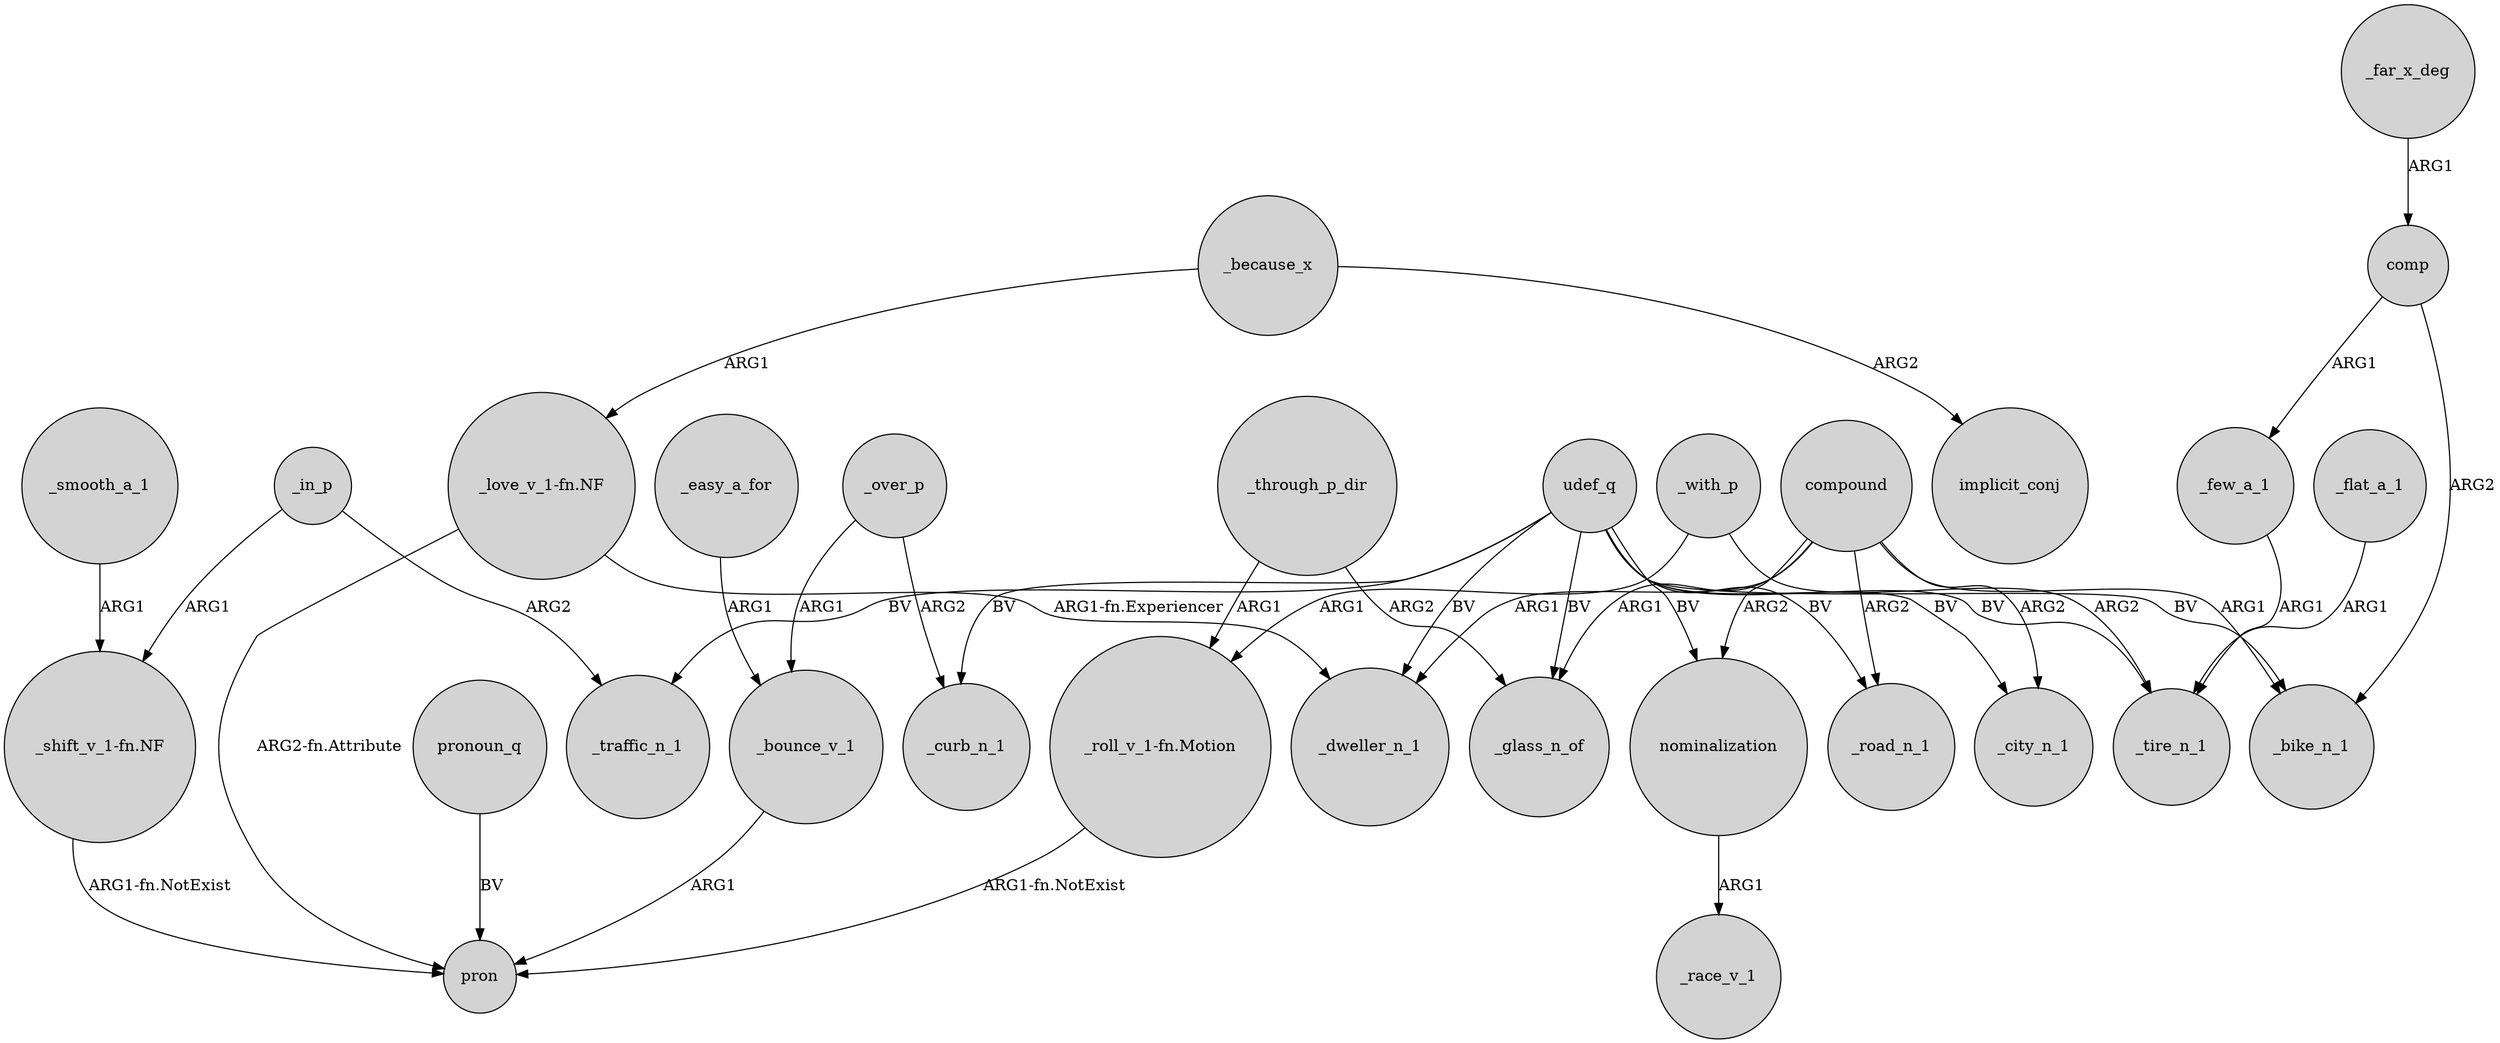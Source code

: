 digraph {
	node [shape=circle style=filled]
	_over_p -> _bounce_v_1 [label=ARG1]
	_easy_a_for -> _bounce_v_1 [label=ARG1]
	_smooth_a_1 -> "_shift_v_1-fn.NF" [label=ARG1]
	_because_x -> "_love_v_1-fn.NF" [label=ARG1]
	"_love_v_1-fn.NF" -> _dweller_n_1 [label="ARG1-fn.Experiencer"]
	"_love_v_1-fn.NF" -> pron [label="ARG2-fn.Attribute"]
	_with_p -> "_roll_v_1-fn.Motion" [label=ARG1]
	udef_q -> _curb_n_1 [label=BV]
	_with_p -> _tire_n_1 [label=ARG2]
	compound -> _city_n_1 [label=ARG2]
	comp -> _bike_n_1 [label=ARG2]
	udef_q -> _bike_n_1 [label=BV]
	compound -> nominalization [label=ARG2]
	_through_p_dir -> "_roll_v_1-fn.Motion" [label=ARG1]
	_bounce_v_1 -> pron [label=ARG1]
	_because_x -> implicit_conj [label=ARG2]
	compound -> _road_n_1 [label=ARG2]
	"_roll_v_1-fn.Motion" -> pron [label="ARG1-fn.NotExist"]
	udef_q -> _city_n_1 [label=BV]
	compound -> _glass_n_of [label=ARG1]
	_few_a_1 -> _tire_n_1 [label=ARG1]
	_in_p -> _traffic_n_1 [label=ARG2]
	pronoun_q -> pron [label=BV]
	comp -> _few_a_1 [label=ARG1]
	_through_p_dir -> _glass_n_of [label=ARG2]
	udef_q -> _road_n_1 [label=BV]
	udef_q -> _dweller_n_1 [label=BV]
	udef_q -> nominalization [label=BV]
	udef_q -> _glass_n_of [label=BV]
	"_shift_v_1-fn.NF" -> pron [label="ARG1-fn.NotExist"]
	_far_x_deg -> comp [label=ARG1]
	compound -> _dweller_n_1 [label=ARG1]
	udef_q -> _traffic_n_1 [label=BV]
	_over_p -> _curb_n_1 [label=ARG2]
	_in_p -> "_shift_v_1-fn.NF" [label=ARG1]
	udef_q -> _tire_n_1 [label=BV]
	compound -> _bike_n_1 [label=ARG1]
	nominalization -> _race_v_1 [label=ARG1]
	_flat_a_1 -> _tire_n_1 [label=ARG1]
}
